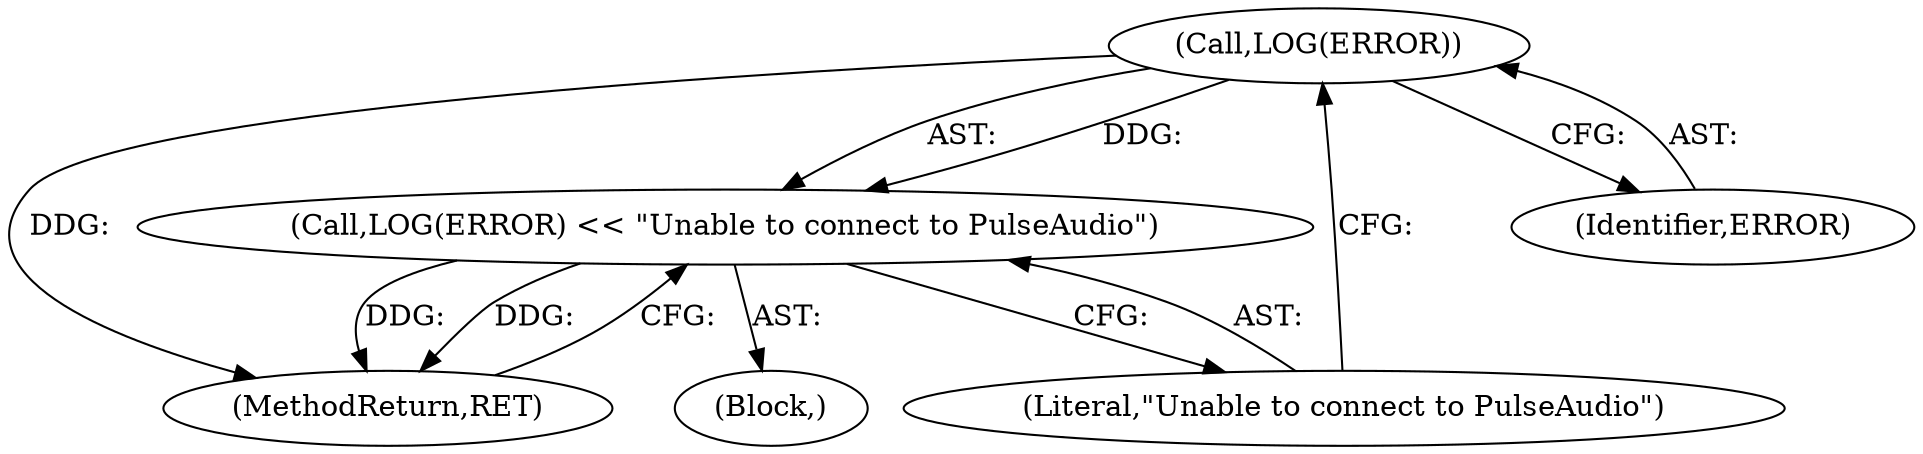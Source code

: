 digraph "1_Chrome_51dfe5e3b332bcea02fb4d4c7493ae841106dd9b_0@del" {
"1000114" [label="(Call,LOG(ERROR))"];
"1000113" [label="(Call,LOG(ERROR) << \"Unable to connect to PulseAudio\")"];
"1000115" [label="(Identifier,ERROR)"];
"1000117" [label="(MethodReturn,RET)"];
"1000114" [label="(Call,LOG(ERROR))"];
"1000113" [label="(Call,LOG(ERROR) << \"Unable to connect to PulseAudio\")"];
"1000112" [label="(Block,)"];
"1000116" [label="(Literal,\"Unable to connect to PulseAudio\")"];
"1000114" -> "1000113"  [label="AST: "];
"1000114" -> "1000115"  [label="CFG: "];
"1000115" -> "1000114"  [label="AST: "];
"1000116" -> "1000114"  [label="CFG: "];
"1000114" -> "1000117"  [label="DDG: "];
"1000114" -> "1000113"  [label="DDG: "];
"1000113" -> "1000112"  [label="AST: "];
"1000113" -> "1000116"  [label="CFG: "];
"1000116" -> "1000113"  [label="AST: "];
"1000117" -> "1000113"  [label="CFG: "];
"1000113" -> "1000117"  [label="DDG: "];
"1000113" -> "1000117"  [label="DDG: "];
}
